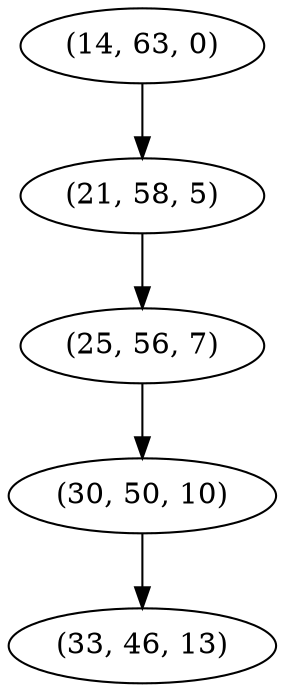 digraph tree {
    "(14, 63, 0)";
    "(21, 58, 5)";
    "(25, 56, 7)";
    "(30, 50, 10)";
    "(33, 46, 13)";
    "(14, 63, 0)" -> "(21, 58, 5)";
    "(21, 58, 5)" -> "(25, 56, 7)";
    "(25, 56, 7)" -> "(30, 50, 10)";
    "(30, 50, 10)" -> "(33, 46, 13)";
}
